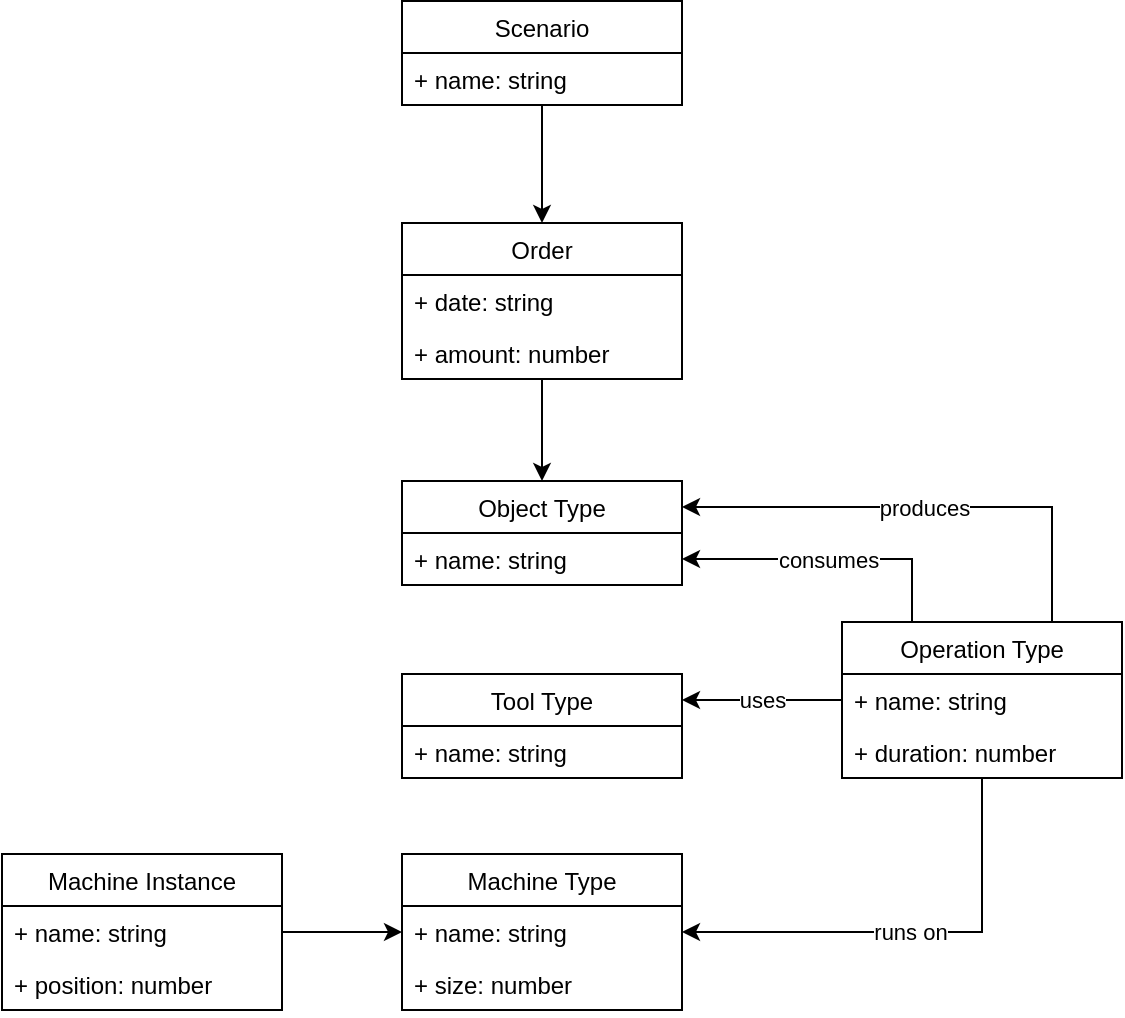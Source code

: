 <mxfile>
    <diagram id="C5RBs43oDa-KdzZeNtuy" name="Page-1">
        <mxGraphModel dx="2833" dy="2832" grid="1" gridSize="10" guides="1" tooltips="1" connect="1" arrows="1" fold="1" page="1" pageScale="1" pageWidth="827" pageHeight="1169" math="0" shadow="0">
            <root>
                <mxCell id="WIyWlLk6GJQsqaUBKTNV-0"/>
                <mxCell id="WIyWlLk6GJQsqaUBKTNV-1" parent="WIyWlLk6GJQsqaUBKTNV-0"/>
                <mxCell id="nsO0CNlB79GV-eZbq70L-0" value="Tool Type" style="swimlane;fontStyle=0;childLayout=stackLayout;horizontal=1;startSize=26;fillColor=none;horizontalStack=0;resizeParent=1;resizeParentMax=0;resizeLast=0;collapsible=1;marginBottom=0;" parent="WIyWlLk6GJQsqaUBKTNV-1" vertex="1">
                    <mxGeometry x="480" y="252" width="140" height="52" as="geometry"/>
                </mxCell>
                <mxCell id="nsO0CNlB79GV-eZbq70L-1" value="+ name: string" style="text;strokeColor=none;fillColor=none;align=left;verticalAlign=top;spacingLeft=4;spacingRight=4;overflow=hidden;rotatable=0;points=[[0,0.5],[1,0.5]];portConstraint=eastwest;" parent="nsO0CNlB79GV-eZbq70L-0" vertex="1">
                    <mxGeometry y="26" width="140" height="26" as="geometry"/>
                </mxCell>
                <mxCell id="nsO0CNlB79GV-eZbq70L-4" value="Machine Type" style="swimlane;fontStyle=0;childLayout=stackLayout;horizontal=1;startSize=26;fillColor=none;horizontalStack=0;resizeParent=1;resizeParentMax=0;resizeLast=0;collapsible=1;marginBottom=0;" parent="WIyWlLk6GJQsqaUBKTNV-1" vertex="1">
                    <mxGeometry x="480" y="342" width="140" height="78" as="geometry"/>
                </mxCell>
                <mxCell id="nsO0CNlB79GV-eZbq70L-5" value="+ name: string" style="text;strokeColor=none;fillColor=none;align=left;verticalAlign=top;spacingLeft=4;spacingRight=4;overflow=hidden;rotatable=0;points=[[0,0.5],[1,0.5]];portConstraint=eastwest;" parent="nsO0CNlB79GV-eZbq70L-4" vertex="1">
                    <mxGeometry y="26" width="140" height="26" as="geometry"/>
                </mxCell>
                <mxCell id="nsO0CNlB79GV-eZbq70L-6" value="+ size: number" style="text;strokeColor=none;fillColor=none;align=left;verticalAlign=top;spacingLeft=4;spacingRight=4;overflow=hidden;rotatable=0;points=[[0,0.5],[1,0.5]];portConstraint=eastwest;" parent="nsO0CNlB79GV-eZbq70L-4" vertex="1">
                    <mxGeometry y="52" width="140" height="26" as="geometry"/>
                </mxCell>
                <mxCell id="nsO0CNlB79GV-eZbq70L-8" value="Object Type" style="swimlane;fontStyle=0;childLayout=stackLayout;horizontal=1;startSize=26;fillColor=none;horizontalStack=0;resizeParent=1;resizeParentMax=0;resizeLast=0;collapsible=1;marginBottom=0;" parent="WIyWlLk6GJQsqaUBKTNV-1" vertex="1">
                    <mxGeometry x="480" y="155.5" width="140" height="52" as="geometry"/>
                </mxCell>
                <mxCell id="nsO0CNlB79GV-eZbq70L-9" value="+ name: string" style="text;strokeColor=none;fillColor=none;align=left;verticalAlign=top;spacingLeft=4;spacingRight=4;overflow=hidden;rotatable=0;points=[[0,0.5],[1,0.5]];portConstraint=eastwest;" parent="nsO0CNlB79GV-eZbq70L-8" vertex="1">
                    <mxGeometry y="26" width="140" height="26" as="geometry"/>
                </mxCell>
                <mxCell id="nsO0CNlB79GV-eZbq70L-17" value="uses" style="edgeStyle=orthogonalEdgeStyle;rounded=0;orthogonalLoop=1;jettySize=auto;html=1;entryX=1;entryY=0.25;entryDx=0;entryDy=0;" parent="WIyWlLk6GJQsqaUBKTNV-1" source="nsO0CNlB79GV-eZbq70L-12" target="nsO0CNlB79GV-eZbq70L-0" edge="1">
                    <mxGeometry relative="1" as="geometry"/>
                </mxCell>
                <mxCell id="nsO0CNlB79GV-eZbq70L-18" value="runs on" style="edgeStyle=orthogonalEdgeStyle;rounded=0;orthogonalLoop=1;jettySize=auto;html=1;entryX=1;entryY=0.5;entryDx=0;entryDy=0;" parent="WIyWlLk6GJQsqaUBKTNV-1" source="nsO0CNlB79GV-eZbq70L-12" target="nsO0CNlB79GV-eZbq70L-5" edge="1">
                    <mxGeometry relative="1" as="geometry"/>
                </mxCell>
                <mxCell id="nsO0CNlB79GV-eZbq70L-28" value="consumes" style="edgeStyle=orthogonalEdgeStyle;rounded=0;orthogonalLoop=1;jettySize=auto;html=1;exitX=0.25;exitY=0;exitDx=0;exitDy=0;entryX=1;entryY=0.5;entryDx=0;entryDy=0;" parent="WIyWlLk6GJQsqaUBKTNV-1" source="nsO0CNlB79GV-eZbq70L-12" target="nsO0CNlB79GV-eZbq70L-9" edge="1">
                    <mxGeometry relative="1" as="geometry"/>
                </mxCell>
                <mxCell id="nsO0CNlB79GV-eZbq70L-29" value="produces" style="edgeStyle=orthogonalEdgeStyle;rounded=0;orthogonalLoop=1;jettySize=auto;html=1;exitX=0.75;exitY=0;exitDx=0;exitDy=0;entryX=1;entryY=0.25;entryDx=0;entryDy=0;" parent="WIyWlLk6GJQsqaUBKTNV-1" source="nsO0CNlB79GV-eZbq70L-12" target="nsO0CNlB79GV-eZbq70L-8" edge="1">
                    <mxGeometry relative="1" as="geometry"/>
                </mxCell>
                <mxCell id="nsO0CNlB79GV-eZbq70L-12" value="Operation Type" style="swimlane;fontStyle=0;childLayout=stackLayout;horizontal=1;startSize=26;fillColor=none;horizontalStack=0;resizeParent=1;resizeParentMax=0;resizeLast=0;collapsible=1;marginBottom=0;" parent="WIyWlLk6GJQsqaUBKTNV-1" vertex="1">
                    <mxGeometry x="700" y="226" width="140" height="78" as="geometry"/>
                </mxCell>
                <mxCell id="nsO0CNlB79GV-eZbq70L-13" value="+ name: string" style="text;strokeColor=none;fillColor=none;align=left;verticalAlign=top;spacingLeft=4;spacingRight=4;overflow=hidden;rotatable=0;points=[[0,0.5],[1,0.5]];portConstraint=eastwest;" parent="nsO0CNlB79GV-eZbq70L-12" vertex="1">
                    <mxGeometry y="26" width="140" height="26" as="geometry"/>
                </mxCell>
                <mxCell id="nsO0CNlB79GV-eZbq70L-14" value="+ duration: number" style="text;strokeColor=none;fillColor=none;align=left;verticalAlign=top;spacingLeft=4;spacingRight=4;overflow=hidden;rotatable=0;points=[[0,0.5],[1,0.5]];portConstraint=eastwest;" parent="nsO0CNlB79GV-eZbq70L-12" vertex="1">
                    <mxGeometry y="52" width="140" height="26" as="geometry"/>
                </mxCell>
                <mxCell id="nsO0CNlB79GV-eZbq70L-40" style="edgeStyle=orthogonalEdgeStyle;rounded=0;orthogonalLoop=1;jettySize=auto;html=1;entryX=0.5;entryY=0;entryDx=0;entryDy=0;" parent="WIyWlLk6GJQsqaUBKTNV-1" source="nsO0CNlB79GV-eZbq70L-38" target="nsO0CNlB79GV-eZbq70L-8" edge="1">
                    <mxGeometry relative="1" as="geometry"/>
                </mxCell>
                <mxCell id="nsO0CNlB79GV-eZbq70L-38" value="Order" style="swimlane;fontStyle=0;childLayout=stackLayout;horizontal=1;startSize=26;fillColor=none;horizontalStack=0;resizeParent=1;resizeParentMax=0;resizeLast=0;collapsible=1;marginBottom=0;" parent="WIyWlLk6GJQsqaUBKTNV-1" vertex="1">
                    <mxGeometry x="480" y="26.5" width="140" height="78" as="geometry"/>
                </mxCell>
                <mxCell id="nsO0CNlB79GV-eZbq70L-41" value="+ date: string" style="text;strokeColor=none;fillColor=none;align=left;verticalAlign=top;spacingLeft=4;spacingRight=4;overflow=hidden;rotatable=0;points=[[0,0.5],[1,0.5]];portConstraint=eastwest;" parent="nsO0CNlB79GV-eZbq70L-38" vertex="1">
                    <mxGeometry y="26" width="140" height="26" as="geometry"/>
                </mxCell>
                <mxCell id="nsO0CNlB79GV-eZbq70L-39" value="+ amount: number" style="text;strokeColor=none;fillColor=none;align=left;verticalAlign=top;spacingLeft=4;spacingRight=4;overflow=hidden;rotatable=0;points=[[0,0.5],[1,0.5]];portConstraint=eastwest;" parent="nsO0CNlB79GV-eZbq70L-38" vertex="1">
                    <mxGeometry y="52" width="140" height="26" as="geometry"/>
                </mxCell>
                <mxCell id="nsO0CNlB79GV-eZbq70L-52" style="edgeStyle=orthogonalEdgeStyle;rounded=0;orthogonalLoop=1;jettySize=auto;html=1;" parent="WIyWlLk6GJQsqaUBKTNV-1" source="nsO0CNlB79GV-eZbq70L-49" target="nsO0CNlB79GV-eZbq70L-38" edge="1">
                    <mxGeometry relative="1" as="geometry"/>
                </mxCell>
                <mxCell id="nsO0CNlB79GV-eZbq70L-49" value="Scenario" style="swimlane;fontStyle=0;childLayout=stackLayout;horizontal=1;startSize=26;fillColor=none;horizontalStack=0;resizeParent=1;resizeParentMax=0;resizeLast=0;collapsible=1;marginBottom=0;" parent="WIyWlLk6GJQsqaUBKTNV-1" vertex="1">
                    <mxGeometry x="480" y="-84.5" width="140" height="52" as="geometry"/>
                </mxCell>
                <mxCell id="nsO0CNlB79GV-eZbq70L-50" value="+ name: string" style="text;strokeColor=none;fillColor=none;align=left;verticalAlign=top;spacingLeft=4;spacingRight=4;overflow=hidden;rotatable=0;points=[[0,0.5],[1,0.5]];portConstraint=eastwest;" parent="nsO0CNlB79GV-eZbq70L-49" vertex="1">
                    <mxGeometry y="26" width="140" height="26" as="geometry"/>
                </mxCell>
                <mxCell id="nsO0CNlB79GV-eZbq70L-62" style="edgeStyle=orthogonalEdgeStyle;rounded=0;orthogonalLoop=1;jettySize=auto;html=1;" parent="WIyWlLk6GJQsqaUBKTNV-1" source="nsO0CNlB79GV-eZbq70L-59" target="nsO0CNlB79GV-eZbq70L-4" edge="1">
                    <mxGeometry relative="1" as="geometry"/>
                </mxCell>
                <mxCell id="nsO0CNlB79GV-eZbq70L-59" value="Machine Instance" style="swimlane;fontStyle=0;childLayout=stackLayout;horizontal=1;startSize=26;fillColor=none;horizontalStack=0;resizeParent=1;resizeParentMax=0;resizeLast=0;collapsible=1;marginBottom=0;" parent="WIyWlLk6GJQsqaUBKTNV-1" vertex="1">
                    <mxGeometry x="280" y="342" width="140" height="78" as="geometry"/>
                </mxCell>
                <mxCell id="nsO0CNlB79GV-eZbq70L-60" value="+ name: string" style="text;strokeColor=none;fillColor=none;align=left;verticalAlign=top;spacingLeft=4;spacingRight=4;overflow=hidden;rotatable=0;points=[[0,0.5],[1,0.5]];portConstraint=eastwest;" parent="nsO0CNlB79GV-eZbq70L-59" vertex="1">
                    <mxGeometry y="26" width="140" height="26" as="geometry"/>
                </mxCell>
                <mxCell id="nsO0CNlB79GV-eZbq70L-73" value="+ position: number" style="text;strokeColor=none;fillColor=none;align=left;verticalAlign=top;spacingLeft=4;spacingRight=4;overflow=hidden;rotatable=0;points=[[0,0.5],[1,0.5]];portConstraint=eastwest;" parent="nsO0CNlB79GV-eZbq70L-59" vertex="1">
                    <mxGeometry y="52" width="140" height="26" as="geometry"/>
                </mxCell>
            </root>
        </mxGraphModel>
    </diagram>
</mxfile>